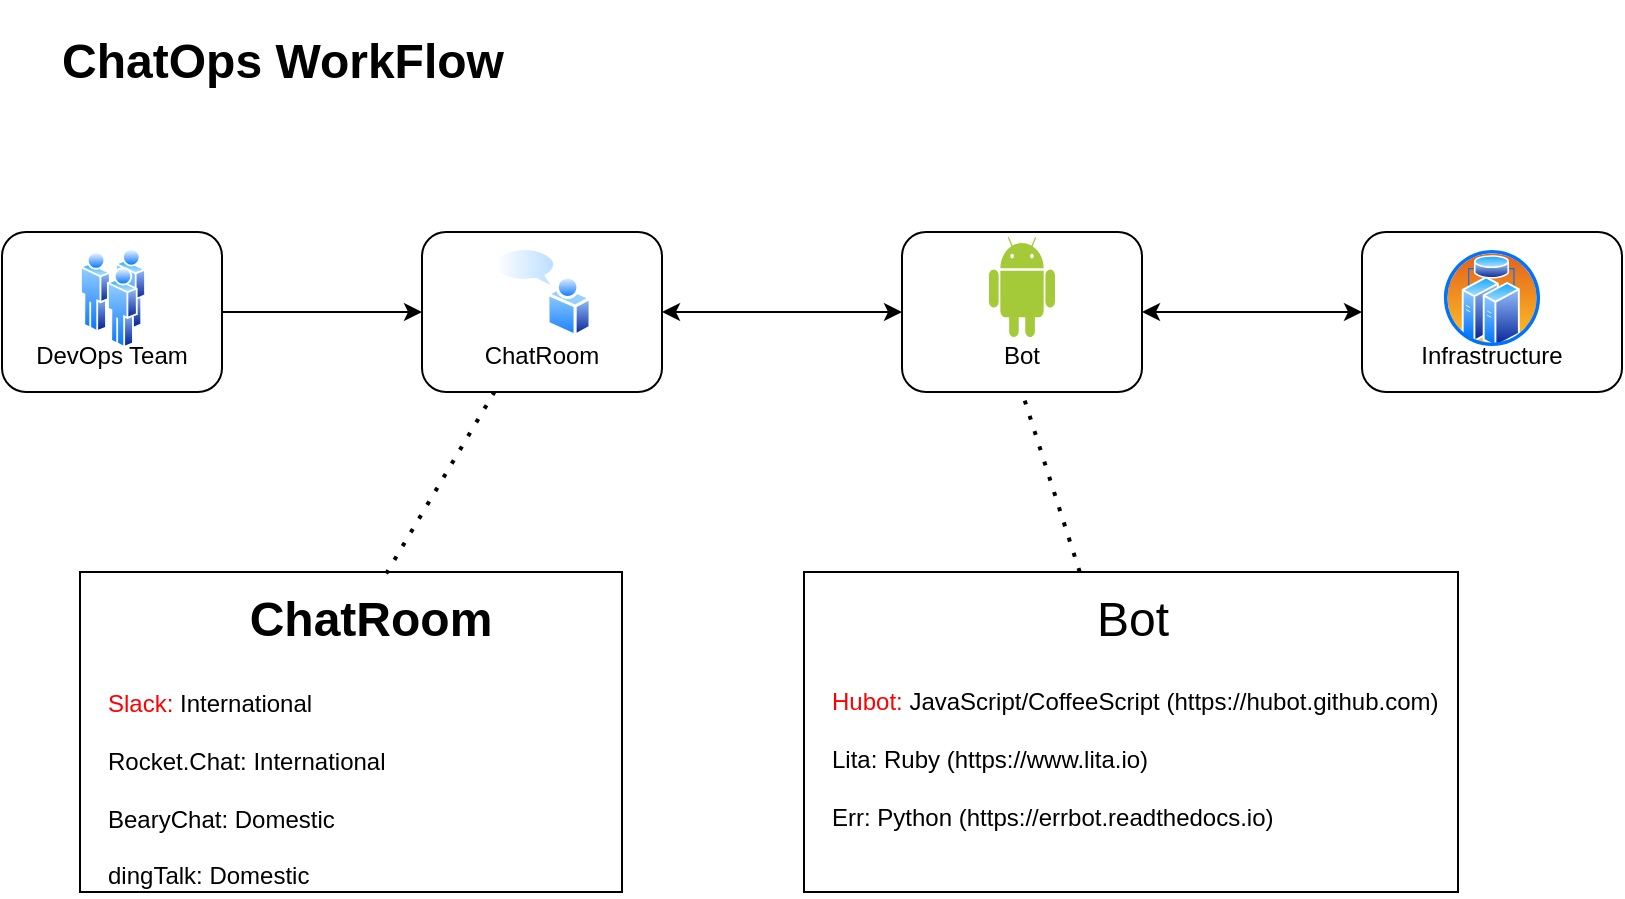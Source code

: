 <mxfile version="20.0.4" type="github">
  <diagram id="C5RBs43oDa-KdzZeNtuy" name="Page-1">
    <mxGraphModel dx="1146" dy="542" grid="1" gridSize="10" guides="1" tooltips="1" connect="1" arrows="1" fold="1" page="1" pageScale="1" pageWidth="827" pageHeight="1169" math="0" shadow="0">
      <root>
        <mxCell id="WIyWlLk6GJQsqaUBKTNV-0" />
        <mxCell id="WIyWlLk6GJQsqaUBKTNV-1" parent="WIyWlLk6GJQsqaUBKTNV-0" />
        <mxCell id="VKCGDPAT1vk8IowQwXdB-28" value="" style="rounded=0;whiteSpace=wrap;html=1;labelBackgroundColor=#FF0000;fontSize=24;fontColor=#FF0000;" vertex="1" parent="WIyWlLk6GJQsqaUBKTNV-1">
          <mxGeometry x="410" y="320" width="327" height="160" as="geometry" />
        </mxCell>
        <mxCell id="VKCGDPAT1vk8IowQwXdB-27" value="" style="rounded=0;whiteSpace=wrap;html=1;labelBackgroundColor=#FF0000;fontSize=24;fontColor=#FF0000;" vertex="1" parent="WIyWlLk6GJQsqaUBKTNV-1">
          <mxGeometry x="48" y="320" width="271" height="160" as="geometry" />
        </mxCell>
        <mxCell id="VKCGDPAT1vk8IowQwXdB-6" style="edgeStyle=orthogonalEdgeStyle;rounded=0;orthogonalLoop=1;jettySize=auto;html=1;" edge="1" parent="WIyWlLk6GJQsqaUBKTNV-1" source="WIyWlLk6GJQsqaUBKTNV-3" target="WIyWlLk6GJQsqaUBKTNV-7">
          <mxGeometry relative="1" as="geometry" />
        </mxCell>
        <mxCell id="WIyWlLk6GJQsqaUBKTNV-3" value="&lt;br&gt;&lt;br&gt;&lt;br&gt;DevOps Team" style="rounded=1;whiteSpace=wrap;html=1;fontSize=12;glass=0;strokeWidth=1;shadow=0;" parent="WIyWlLk6GJQsqaUBKTNV-1" vertex="1">
          <mxGeometry x="9" y="150" width="110" height="80" as="geometry" />
        </mxCell>
        <mxCell id="WIyWlLk6GJQsqaUBKTNV-7" value="&lt;br&gt;&lt;br&gt;&lt;br&gt;ChatRoom" style="rounded=1;whiteSpace=wrap;html=1;fontSize=12;glass=0;strokeWidth=1;shadow=0;" parent="WIyWlLk6GJQsqaUBKTNV-1" vertex="1">
          <mxGeometry x="219" y="150" width="120" height="80" as="geometry" />
        </mxCell>
        <mxCell id="WIyWlLk6GJQsqaUBKTNV-11" value="&lt;br&gt;&lt;br&gt;&lt;br&gt;Infrastructure" style="rounded=1;whiteSpace=wrap;html=1;fontSize=12;glass=0;strokeWidth=1;shadow=0;" parent="WIyWlLk6GJQsqaUBKTNV-1" vertex="1">
          <mxGeometry x="689" y="150" width="130" height="80" as="geometry" />
        </mxCell>
        <mxCell id="WIyWlLk6GJQsqaUBKTNV-12" value="&lt;br&gt;&lt;br&gt;&lt;br&gt;Bot" style="rounded=1;whiteSpace=wrap;html=1;fontSize=12;glass=0;strokeWidth=1;shadow=0;" parent="WIyWlLk6GJQsqaUBKTNV-1" vertex="1">
          <mxGeometry x="459" y="150" width="120" height="80" as="geometry" />
        </mxCell>
        <mxCell id="VKCGDPAT1vk8IowQwXdB-3" value="" style="endArrow=classic;startArrow=classic;html=1;rounded=0;entryX=0;entryY=0.5;entryDx=0;entryDy=0;" edge="1" parent="WIyWlLk6GJQsqaUBKTNV-1" source="WIyWlLk6GJQsqaUBKTNV-12" target="WIyWlLk6GJQsqaUBKTNV-11">
          <mxGeometry width="50" height="50" relative="1" as="geometry">
            <mxPoint x="499" y="290" as="sourcePoint" />
            <mxPoint x="549" y="240" as="targetPoint" />
          </mxGeometry>
        </mxCell>
        <mxCell id="VKCGDPAT1vk8IowQwXdB-5" value="" style="endArrow=classic;startArrow=classic;html=1;rounded=0;entryX=0;entryY=0.5;entryDx=0;entryDy=0;" edge="1" parent="WIyWlLk6GJQsqaUBKTNV-1" source="WIyWlLk6GJQsqaUBKTNV-7" target="WIyWlLk6GJQsqaUBKTNV-12">
          <mxGeometry width="50" height="50" relative="1" as="geometry">
            <mxPoint x="329" y="159.5" as="sourcePoint" />
            <mxPoint x="399" y="159.5" as="targetPoint" />
          </mxGeometry>
        </mxCell>
        <mxCell id="VKCGDPAT1vk8IowQwXdB-7" value="&lt;h1&gt;&lt;font style=&quot;font-size: 24px;&quot;&gt;ChatOps WorkFlow&lt;/font&gt;&lt;/h1&gt;" style="text;html=1;strokeColor=none;fillColor=none;align=center;verticalAlign=middle;whiteSpace=wrap;rounded=0;" vertex="1" parent="WIyWlLk6GJQsqaUBKTNV-1">
          <mxGeometry x="19" y="50" width="261" height="30" as="geometry" />
        </mxCell>
        <mxCell id="VKCGDPAT1vk8IowQwXdB-13" value="" style="aspect=fixed;perimeter=ellipsePerimeter;html=1;align=center;shadow=0;dashed=0;spacingTop=3;image;image=img/lib/active_directory/community_discussion.svg;fontSize=24;" vertex="1" parent="WIyWlLk6GJQsqaUBKTNV-1">
          <mxGeometry x="254" y="157.5" width="50" height="45" as="geometry" />
        </mxCell>
        <mxCell id="VKCGDPAT1vk8IowQwXdB-19" value="" style="aspect=fixed;perimeter=ellipsePerimeter;html=1;align=center;shadow=0;dashed=0;spacingTop=3;image;image=img/lib/active_directory/users.svg;fontSize=24;" vertex="1" parent="WIyWlLk6GJQsqaUBKTNV-1">
          <mxGeometry x="48" y="158" width="33" height="50" as="geometry" />
        </mxCell>
        <mxCell id="VKCGDPAT1vk8IowQwXdB-21" value="" style="aspect=fixed;perimeter=ellipsePerimeter;html=1;align=center;shadow=0;dashed=0;spacingTop=3;image;image=img/lib/active_directory/cluster_server.svg;fontSize=24;" vertex="1" parent="WIyWlLk6GJQsqaUBKTNV-1">
          <mxGeometry x="729" y="158" width="50" height="50" as="geometry" />
        </mxCell>
        <mxCell id="VKCGDPAT1vk8IowQwXdB-22" value="" style="dashed=0;outlineConnect=0;html=1;align=center;labelPosition=center;verticalLabelPosition=bottom;verticalAlign=top;shape=mxgraph.weblogos.android;fillColor=#A4CA39;strokeColor=none;fontSize=24;" vertex="1" parent="WIyWlLk6GJQsqaUBKTNV-1">
          <mxGeometry x="502.5" y="152.5" width="33" height="50" as="geometry" />
        </mxCell>
        <mxCell id="VKCGDPAT1vk8IowQwXdB-23" value="&lt;h1&gt;&lt;font style=&quot;font-size: 24px;&quot;&gt;ChatRoom&lt;/font&gt;&lt;/h1&gt;" style="text;html=1;align=center;verticalAlign=middle;resizable=0;points=[];autosize=1;strokeColor=none;fillColor=none;fontSize=24;" vertex="1" parent="WIyWlLk6GJQsqaUBKTNV-1">
          <mxGeometry x="123" y="270" width="140" height="130" as="geometry" />
        </mxCell>
        <mxCell id="VKCGDPAT1vk8IowQwXdB-24" value="&lt;font style=&quot;&quot;&gt;&lt;font style=&quot;font-size: 12px;&quot; color=&quot;#ff0000&quot;&gt;Slack:&amp;nbsp;&lt;/font&gt;&lt;span style=&quot;font-size: 12px;&quot;&gt;International&lt;font color=&quot;#ff0000&quot;&gt;&amp;nbsp;&lt;/font&gt;&lt;/span&gt;&lt;br&gt;&lt;span style=&quot;font-size: 12px;&quot;&gt;Rocket.Chat:&amp;nbsp;&lt;/span&gt;&lt;span style=&quot;font-size: 12px;&quot;&gt;International&lt;br&gt;&lt;/span&gt;&lt;span style=&quot;font-size: 12px;&quot;&gt;BearyChat:&amp;nbsp;&lt;/span&gt;&lt;span style=&quot;font-size: 12px;&quot;&gt;Domestic&lt;/span&gt;&lt;br&gt;&lt;span style=&quot;font-size: 12px;&quot;&gt;dingTalk:&amp;nbsp;&lt;/span&gt;&lt;/font&gt;&lt;span style=&quot;font-size: 12px;&quot;&gt;Domestic&lt;/span&gt;" style="text;html=1;strokeColor=none;fillColor=none;align=left;verticalAlign=middle;whiteSpace=wrap;rounded=0;fontSize=24;" vertex="1" parent="WIyWlLk6GJQsqaUBKTNV-1">
          <mxGeometry x="60" y="370" width="160" height="110" as="geometry" />
        </mxCell>
        <mxCell id="VKCGDPAT1vk8IowQwXdB-25" value="&lt;h1&gt;&lt;span style=&quot;font-weight: 400;&quot;&gt;&lt;font style=&quot;font-size: 24px;&quot;&gt;Bot&lt;/font&gt;&lt;/span&gt;&lt;br&gt;&lt;/h1&gt;" style="text;html=1;align=center;verticalAlign=middle;resizable=0;points=[];autosize=1;strokeColor=none;fillColor=none;fontSize=24;" vertex="1" parent="WIyWlLk6GJQsqaUBKTNV-1">
          <mxGeometry x="543.5" y="270" width="60" height="130" as="geometry" />
        </mxCell>
        <mxCell id="VKCGDPAT1vk8IowQwXdB-26" value="&lt;font style=&quot;font-size: 12px;&quot;&gt;&lt;font color=&quot;#ff0000&quot;&gt;Hubot:&lt;/font&gt; JavaScript/CoffeeScript (https://hubot.github.com)&lt;br&gt;Lita: Ruby (https://www.lita.io)&lt;br&gt;Err: Python (https://errbot.readthedocs.io)&lt;br&gt;&lt;/font&gt;" style="text;html=1;strokeColor=none;fillColor=none;align=left;verticalAlign=middle;whiteSpace=wrap;rounded=0;fontSize=24;" vertex="1" parent="WIyWlLk6GJQsqaUBKTNV-1">
          <mxGeometry x="422" y="370" width="382" height="80" as="geometry" />
        </mxCell>
        <mxCell id="VKCGDPAT1vk8IowQwXdB-29" value="" style="endArrow=none;dashed=1;html=1;dashPattern=1 3;strokeWidth=2;rounded=0;fontSize=24;fontColor=#FF0000;exitX=0.565;exitY=0.005;exitDx=0;exitDy=0;exitPerimeter=0;" edge="1" parent="WIyWlLk6GJQsqaUBKTNV-1" source="VKCGDPAT1vk8IowQwXdB-27" target="WIyWlLk6GJQsqaUBKTNV-7">
          <mxGeometry width="50" height="50" relative="1" as="geometry">
            <mxPoint x="230" y="310" as="sourcePoint" />
            <mxPoint x="280" y="260" as="targetPoint" />
          </mxGeometry>
        </mxCell>
        <mxCell id="VKCGDPAT1vk8IowQwXdB-30" value="" style="endArrow=none;dashed=1;html=1;dashPattern=1 3;strokeWidth=2;rounded=0;fontSize=24;fontColor=#FF0000;entryX=0.5;entryY=1;entryDx=0;entryDy=0;" edge="1" parent="WIyWlLk6GJQsqaUBKTNV-1" source="VKCGDPAT1vk8IowQwXdB-28" target="WIyWlLk6GJQsqaUBKTNV-12">
          <mxGeometry width="50" height="50" relative="1" as="geometry">
            <mxPoint x="480" y="290" as="sourcePoint" />
            <mxPoint x="530" y="240" as="targetPoint" />
          </mxGeometry>
        </mxCell>
      </root>
    </mxGraphModel>
  </diagram>
</mxfile>
